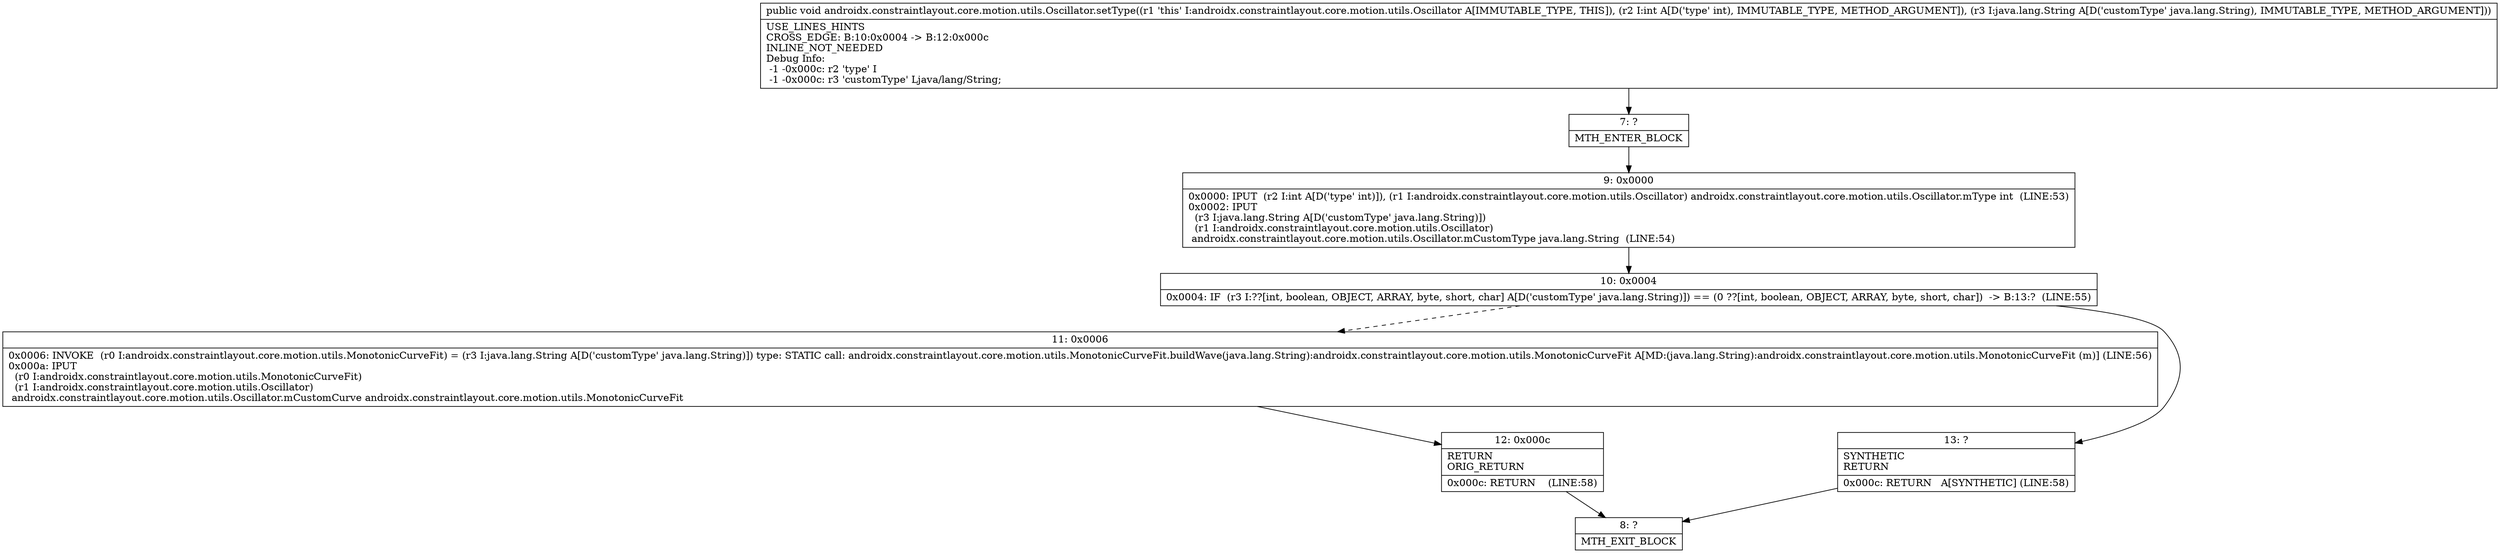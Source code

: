 digraph "CFG forandroidx.constraintlayout.core.motion.utils.Oscillator.setType(ILjava\/lang\/String;)V" {
Node_7 [shape=record,label="{7\:\ ?|MTH_ENTER_BLOCK\l}"];
Node_9 [shape=record,label="{9\:\ 0x0000|0x0000: IPUT  (r2 I:int A[D('type' int)]), (r1 I:androidx.constraintlayout.core.motion.utils.Oscillator) androidx.constraintlayout.core.motion.utils.Oscillator.mType int  (LINE:53)\l0x0002: IPUT  \l  (r3 I:java.lang.String A[D('customType' java.lang.String)])\l  (r1 I:androidx.constraintlayout.core.motion.utils.Oscillator)\l androidx.constraintlayout.core.motion.utils.Oscillator.mCustomType java.lang.String  (LINE:54)\l}"];
Node_10 [shape=record,label="{10\:\ 0x0004|0x0004: IF  (r3 I:??[int, boolean, OBJECT, ARRAY, byte, short, char] A[D('customType' java.lang.String)]) == (0 ??[int, boolean, OBJECT, ARRAY, byte, short, char])  \-\> B:13:?  (LINE:55)\l}"];
Node_11 [shape=record,label="{11\:\ 0x0006|0x0006: INVOKE  (r0 I:androidx.constraintlayout.core.motion.utils.MonotonicCurveFit) = (r3 I:java.lang.String A[D('customType' java.lang.String)]) type: STATIC call: androidx.constraintlayout.core.motion.utils.MonotonicCurveFit.buildWave(java.lang.String):androidx.constraintlayout.core.motion.utils.MonotonicCurveFit A[MD:(java.lang.String):androidx.constraintlayout.core.motion.utils.MonotonicCurveFit (m)] (LINE:56)\l0x000a: IPUT  \l  (r0 I:androidx.constraintlayout.core.motion.utils.MonotonicCurveFit)\l  (r1 I:androidx.constraintlayout.core.motion.utils.Oscillator)\l androidx.constraintlayout.core.motion.utils.Oscillator.mCustomCurve androidx.constraintlayout.core.motion.utils.MonotonicCurveFit \l}"];
Node_12 [shape=record,label="{12\:\ 0x000c|RETURN\lORIG_RETURN\l|0x000c: RETURN    (LINE:58)\l}"];
Node_8 [shape=record,label="{8\:\ ?|MTH_EXIT_BLOCK\l}"];
Node_13 [shape=record,label="{13\:\ ?|SYNTHETIC\lRETURN\l|0x000c: RETURN   A[SYNTHETIC] (LINE:58)\l}"];
MethodNode[shape=record,label="{public void androidx.constraintlayout.core.motion.utils.Oscillator.setType((r1 'this' I:androidx.constraintlayout.core.motion.utils.Oscillator A[IMMUTABLE_TYPE, THIS]), (r2 I:int A[D('type' int), IMMUTABLE_TYPE, METHOD_ARGUMENT]), (r3 I:java.lang.String A[D('customType' java.lang.String), IMMUTABLE_TYPE, METHOD_ARGUMENT]))  | USE_LINES_HINTS\lCROSS_EDGE: B:10:0x0004 \-\> B:12:0x000c\lINLINE_NOT_NEEDED\lDebug Info:\l  \-1 \-0x000c: r2 'type' I\l  \-1 \-0x000c: r3 'customType' Ljava\/lang\/String;\l}"];
MethodNode -> Node_7;Node_7 -> Node_9;
Node_9 -> Node_10;
Node_10 -> Node_11[style=dashed];
Node_10 -> Node_13;
Node_11 -> Node_12;
Node_12 -> Node_8;
Node_13 -> Node_8;
}


